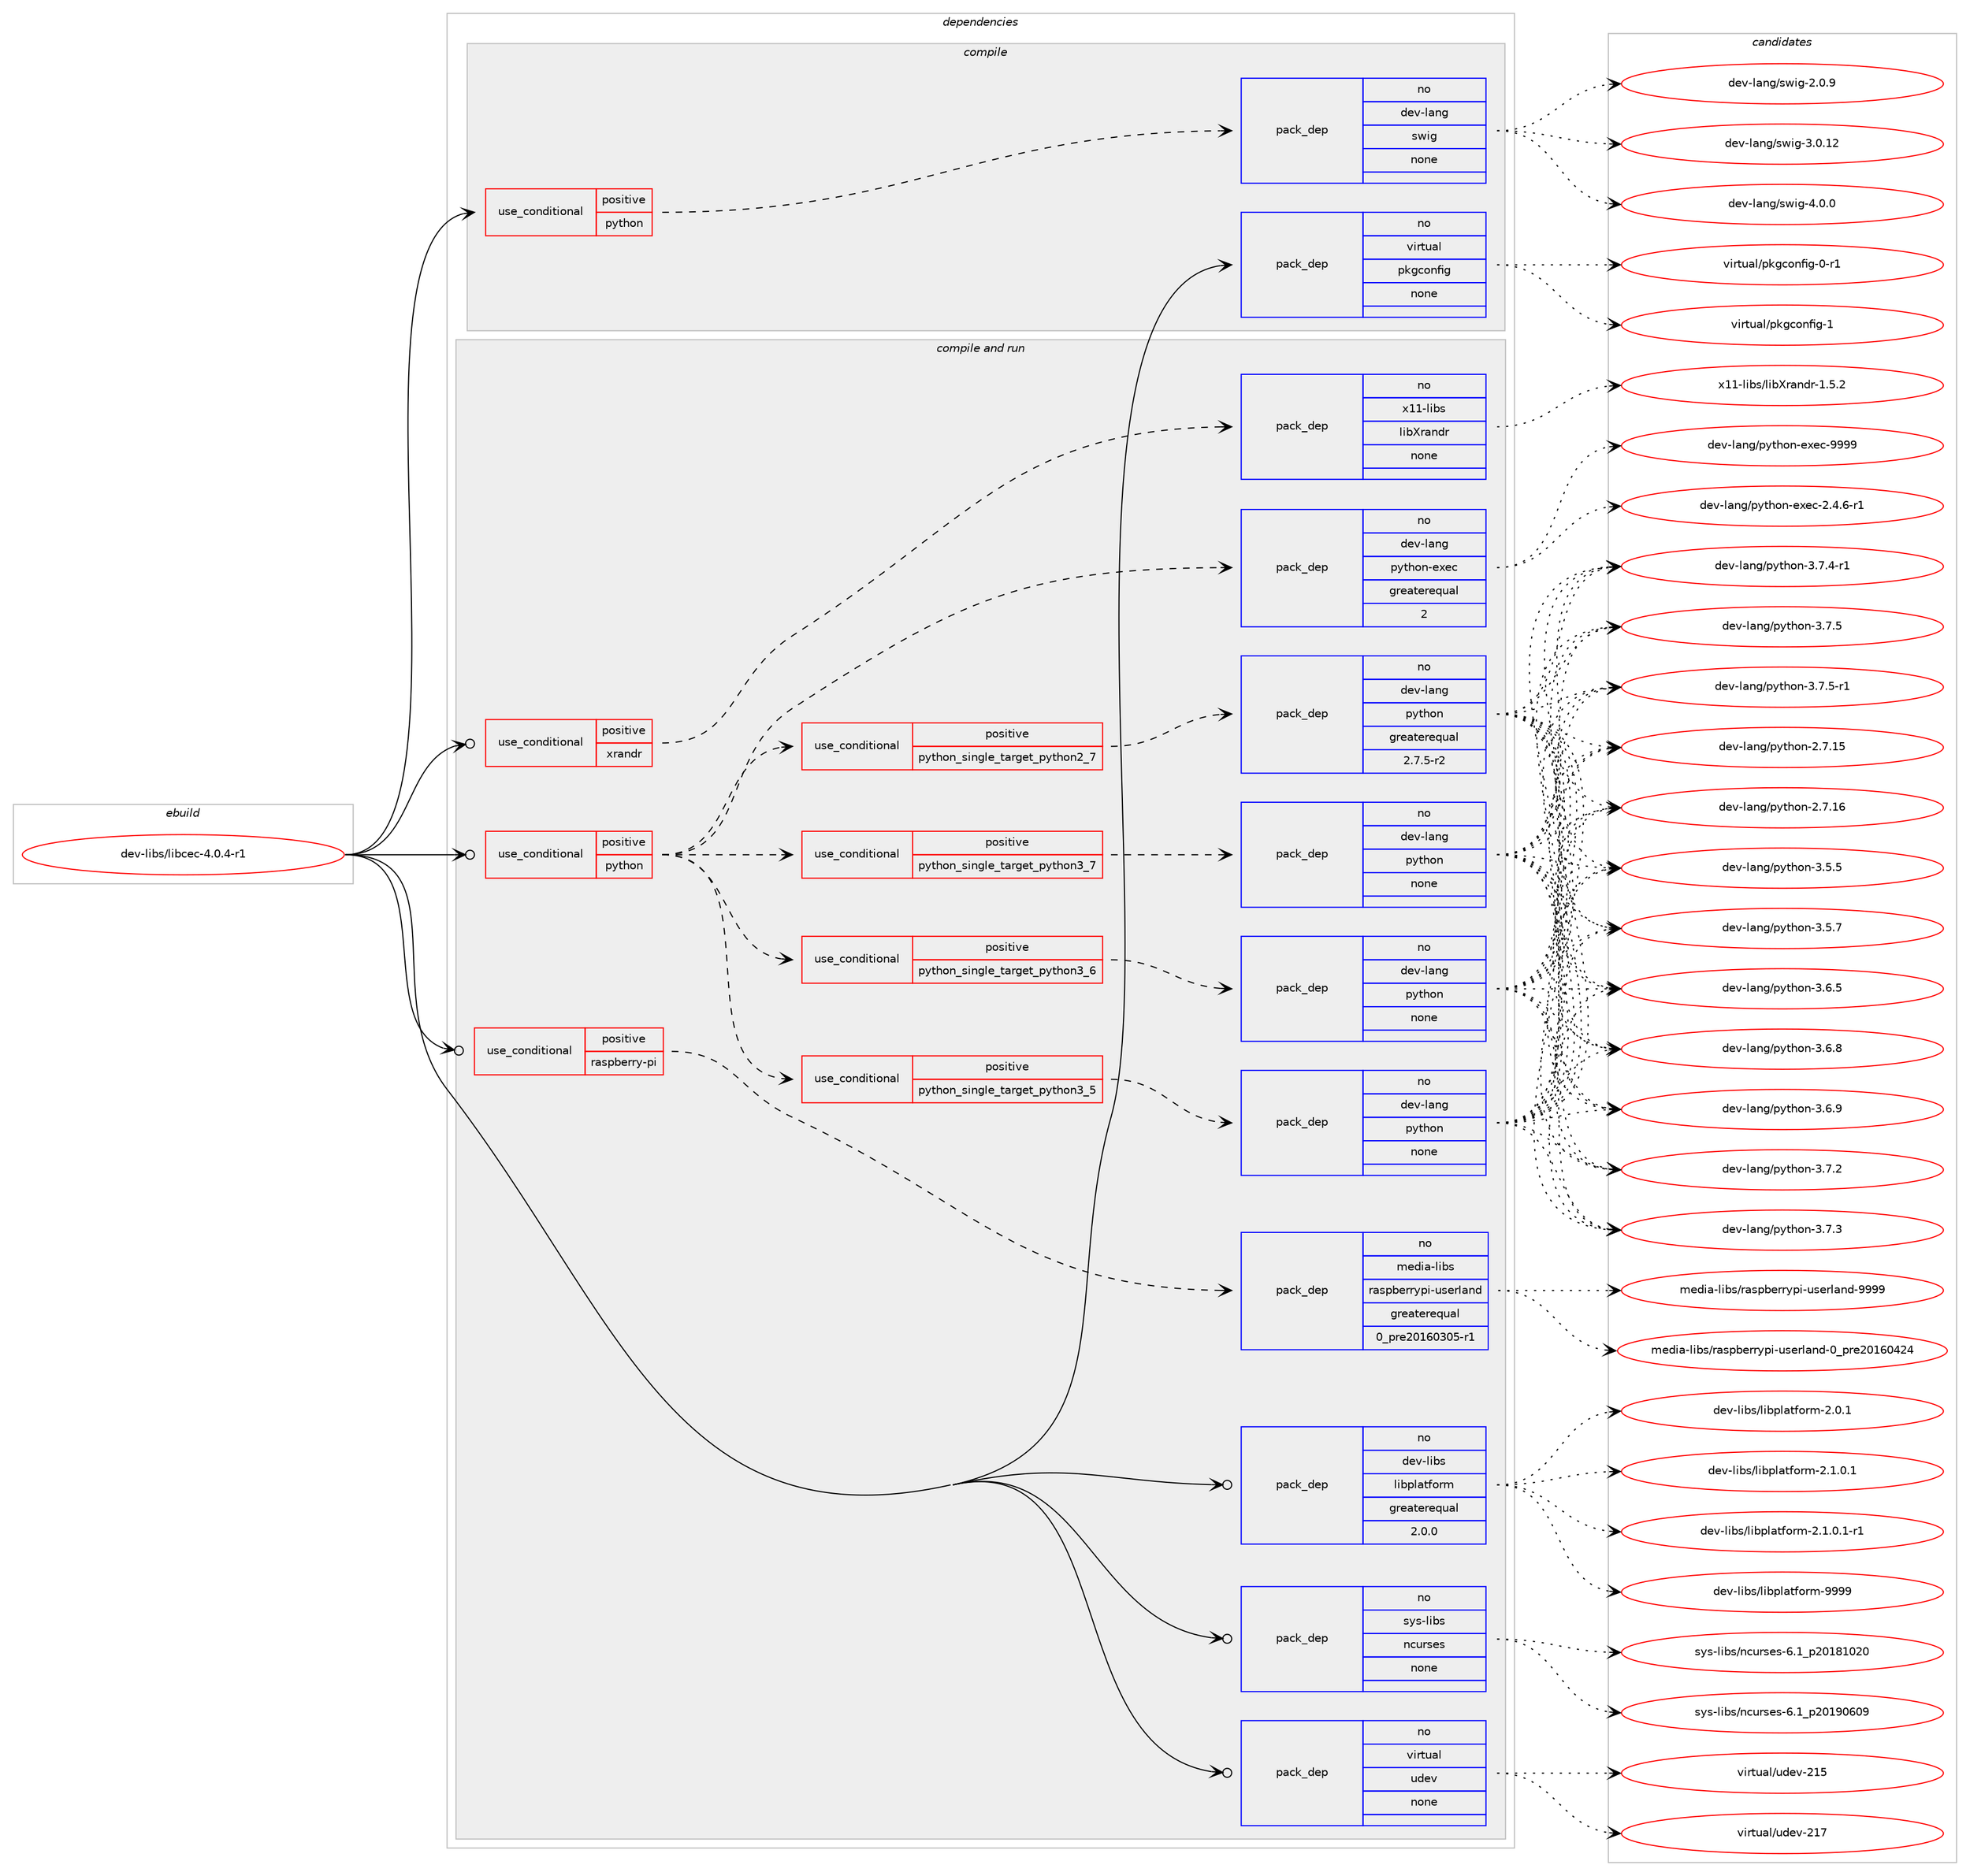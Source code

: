 digraph prolog {

# *************
# Graph options
# *************

newrank=true;
concentrate=true;
compound=true;
graph [rankdir=LR,fontname=Helvetica,fontsize=10,ranksep=1.5];#, ranksep=2.5, nodesep=0.2];
edge  [arrowhead=vee];
node  [fontname=Helvetica,fontsize=10];

# **********
# The ebuild
# **********

subgraph cluster_leftcol {
color=gray;
rank=same;
label=<<i>ebuild</i>>;
id [label="dev-libs/libcec-4.0.4-r1", color=red, width=4, href="../dev-libs/libcec-4.0.4-r1.svg"];
}

# ****************
# The dependencies
# ****************

subgraph cluster_midcol {
color=gray;
label=<<i>dependencies</i>>;
subgraph cluster_compile {
fillcolor="#eeeeee";
style=filled;
label=<<i>compile</i>>;
subgraph cond131603 {
dependency564969 [label=<<TABLE BORDER="0" CELLBORDER="1" CELLSPACING="0" CELLPADDING="4"><TR><TD ROWSPAN="3" CELLPADDING="10">use_conditional</TD></TR><TR><TD>positive</TD></TR><TR><TD>python</TD></TR></TABLE>>, shape=none, color=red];
subgraph pack421925 {
dependency564970 [label=<<TABLE BORDER="0" CELLBORDER="1" CELLSPACING="0" CELLPADDING="4" WIDTH="220"><TR><TD ROWSPAN="6" CELLPADDING="30">pack_dep</TD></TR><TR><TD WIDTH="110">no</TD></TR><TR><TD>dev-lang</TD></TR><TR><TD>swig</TD></TR><TR><TD>none</TD></TR><TR><TD></TD></TR></TABLE>>, shape=none, color=blue];
}
dependency564969:e -> dependency564970:w [weight=20,style="dashed",arrowhead="vee"];
}
id:e -> dependency564969:w [weight=20,style="solid",arrowhead="vee"];
subgraph pack421926 {
dependency564971 [label=<<TABLE BORDER="0" CELLBORDER="1" CELLSPACING="0" CELLPADDING="4" WIDTH="220"><TR><TD ROWSPAN="6" CELLPADDING="30">pack_dep</TD></TR><TR><TD WIDTH="110">no</TD></TR><TR><TD>virtual</TD></TR><TR><TD>pkgconfig</TD></TR><TR><TD>none</TD></TR><TR><TD></TD></TR></TABLE>>, shape=none, color=blue];
}
id:e -> dependency564971:w [weight=20,style="solid",arrowhead="vee"];
}
subgraph cluster_compileandrun {
fillcolor="#eeeeee";
style=filled;
label=<<i>compile and run</i>>;
subgraph cond131604 {
dependency564972 [label=<<TABLE BORDER="0" CELLBORDER="1" CELLSPACING="0" CELLPADDING="4"><TR><TD ROWSPAN="3" CELLPADDING="10">use_conditional</TD></TR><TR><TD>positive</TD></TR><TR><TD>python</TD></TR></TABLE>>, shape=none, color=red];
subgraph cond131605 {
dependency564973 [label=<<TABLE BORDER="0" CELLBORDER="1" CELLSPACING="0" CELLPADDING="4"><TR><TD ROWSPAN="3" CELLPADDING="10">use_conditional</TD></TR><TR><TD>positive</TD></TR><TR><TD>python_single_target_python2_7</TD></TR></TABLE>>, shape=none, color=red];
subgraph pack421927 {
dependency564974 [label=<<TABLE BORDER="0" CELLBORDER="1" CELLSPACING="0" CELLPADDING="4" WIDTH="220"><TR><TD ROWSPAN="6" CELLPADDING="30">pack_dep</TD></TR><TR><TD WIDTH="110">no</TD></TR><TR><TD>dev-lang</TD></TR><TR><TD>python</TD></TR><TR><TD>greaterequal</TD></TR><TR><TD>2.7.5-r2</TD></TR></TABLE>>, shape=none, color=blue];
}
dependency564973:e -> dependency564974:w [weight=20,style="dashed",arrowhead="vee"];
}
dependency564972:e -> dependency564973:w [weight=20,style="dashed",arrowhead="vee"];
subgraph cond131606 {
dependency564975 [label=<<TABLE BORDER="0" CELLBORDER="1" CELLSPACING="0" CELLPADDING="4"><TR><TD ROWSPAN="3" CELLPADDING="10">use_conditional</TD></TR><TR><TD>positive</TD></TR><TR><TD>python_single_target_python3_5</TD></TR></TABLE>>, shape=none, color=red];
subgraph pack421928 {
dependency564976 [label=<<TABLE BORDER="0" CELLBORDER="1" CELLSPACING="0" CELLPADDING="4" WIDTH="220"><TR><TD ROWSPAN="6" CELLPADDING="30">pack_dep</TD></TR><TR><TD WIDTH="110">no</TD></TR><TR><TD>dev-lang</TD></TR><TR><TD>python</TD></TR><TR><TD>none</TD></TR><TR><TD></TD></TR></TABLE>>, shape=none, color=blue];
}
dependency564975:e -> dependency564976:w [weight=20,style="dashed",arrowhead="vee"];
}
dependency564972:e -> dependency564975:w [weight=20,style="dashed",arrowhead="vee"];
subgraph cond131607 {
dependency564977 [label=<<TABLE BORDER="0" CELLBORDER="1" CELLSPACING="0" CELLPADDING="4"><TR><TD ROWSPAN="3" CELLPADDING="10">use_conditional</TD></TR><TR><TD>positive</TD></TR><TR><TD>python_single_target_python3_6</TD></TR></TABLE>>, shape=none, color=red];
subgraph pack421929 {
dependency564978 [label=<<TABLE BORDER="0" CELLBORDER="1" CELLSPACING="0" CELLPADDING="4" WIDTH="220"><TR><TD ROWSPAN="6" CELLPADDING="30">pack_dep</TD></TR><TR><TD WIDTH="110">no</TD></TR><TR><TD>dev-lang</TD></TR><TR><TD>python</TD></TR><TR><TD>none</TD></TR><TR><TD></TD></TR></TABLE>>, shape=none, color=blue];
}
dependency564977:e -> dependency564978:w [weight=20,style="dashed",arrowhead="vee"];
}
dependency564972:e -> dependency564977:w [weight=20,style="dashed",arrowhead="vee"];
subgraph cond131608 {
dependency564979 [label=<<TABLE BORDER="0" CELLBORDER="1" CELLSPACING="0" CELLPADDING="4"><TR><TD ROWSPAN="3" CELLPADDING="10">use_conditional</TD></TR><TR><TD>positive</TD></TR><TR><TD>python_single_target_python3_7</TD></TR></TABLE>>, shape=none, color=red];
subgraph pack421930 {
dependency564980 [label=<<TABLE BORDER="0" CELLBORDER="1" CELLSPACING="0" CELLPADDING="4" WIDTH="220"><TR><TD ROWSPAN="6" CELLPADDING="30">pack_dep</TD></TR><TR><TD WIDTH="110">no</TD></TR><TR><TD>dev-lang</TD></TR><TR><TD>python</TD></TR><TR><TD>none</TD></TR><TR><TD></TD></TR></TABLE>>, shape=none, color=blue];
}
dependency564979:e -> dependency564980:w [weight=20,style="dashed",arrowhead="vee"];
}
dependency564972:e -> dependency564979:w [weight=20,style="dashed",arrowhead="vee"];
subgraph pack421931 {
dependency564981 [label=<<TABLE BORDER="0" CELLBORDER="1" CELLSPACING="0" CELLPADDING="4" WIDTH="220"><TR><TD ROWSPAN="6" CELLPADDING="30">pack_dep</TD></TR><TR><TD WIDTH="110">no</TD></TR><TR><TD>dev-lang</TD></TR><TR><TD>python-exec</TD></TR><TR><TD>greaterequal</TD></TR><TR><TD>2</TD></TR></TABLE>>, shape=none, color=blue];
}
dependency564972:e -> dependency564981:w [weight=20,style="dashed",arrowhead="vee"];
}
id:e -> dependency564972:w [weight=20,style="solid",arrowhead="odotvee"];
subgraph cond131609 {
dependency564982 [label=<<TABLE BORDER="0" CELLBORDER="1" CELLSPACING="0" CELLPADDING="4"><TR><TD ROWSPAN="3" CELLPADDING="10">use_conditional</TD></TR><TR><TD>positive</TD></TR><TR><TD>raspberry-pi</TD></TR></TABLE>>, shape=none, color=red];
subgraph pack421932 {
dependency564983 [label=<<TABLE BORDER="0" CELLBORDER="1" CELLSPACING="0" CELLPADDING="4" WIDTH="220"><TR><TD ROWSPAN="6" CELLPADDING="30">pack_dep</TD></TR><TR><TD WIDTH="110">no</TD></TR><TR><TD>media-libs</TD></TR><TR><TD>raspberrypi-userland</TD></TR><TR><TD>greaterequal</TD></TR><TR><TD>0_pre20160305-r1</TD></TR></TABLE>>, shape=none, color=blue];
}
dependency564982:e -> dependency564983:w [weight=20,style="dashed",arrowhead="vee"];
}
id:e -> dependency564982:w [weight=20,style="solid",arrowhead="odotvee"];
subgraph cond131610 {
dependency564984 [label=<<TABLE BORDER="0" CELLBORDER="1" CELLSPACING="0" CELLPADDING="4"><TR><TD ROWSPAN="3" CELLPADDING="10">use_conditional</TD></TR><TR><TD>positive</TD></TR><TR><TD>xrandr</TD></TR></TABLE>>, shape=none, color=red];
subgraph pack421933 {
dependency564985 [label=<<TABLE BORDER="0" CELLBORDER="1" CELLSPACING="0" CELLPADDING="4" WIDTH="220"><TR><TD ROWSPAN="6" CELLPADDING="30">pack_dep</TD></TR><TR><TD WIDTH="110">no</TD></TR><TR><TD>x11-libs</TD></TR><TR><TD>libXrandr</TD></TR><TR><TD>none</TD></TR><TR><TD></TD></TR></TABLE>>, shape=none, color=blue];
}
dependency564984:e -> dependency564985:w [weight=20,style="dashed",arrowhead="vee"];
}
id:e -> dependency564984:w [weight=20,style="solid",arrowhead="odotvee"];
subgraph pack421934 {
dependency564986 [label=<<TABLE BORDER="0" CELLBORDER="1" CELLSPACING="0" CELLPADDING="4" WIDTH="220"><TR><TD ROWSPAN="6" CELLPADDING="30">pack_dep</TD></TR><TR><TD WIDTH="110">no</TD></TR><TR><TD>dev-libs</TD></TR><TR><TD>libplatform</TD></TR><TR><TD>greaterequal</TD></TR><TR><TD>2.0.0</TD></TR></TABLE>>, shape=none, color=blue];
}
id:e -> dependency564986:w [weight=20,style="solid",arrowhead="odotvee"];
subgraph pack421935 {
dependency564987 [label=<<TABLE BORDER="0" CELLBORDER="1" CELLSPACING="0" CELLPADDING="4" WIDTH="220"><TR><TD ROWSPAN="6" CELLPADDING="30">pack_dep</TD></TR><TR><TD WIDTH="110">no</TD></TR><TR><TD>sys-libs</TD></TR><TR><TD>ncurses</TD></TR><TR><TD>none</TD></TR><TR><TD></TD></TR></TABLE>>, shape=none, color=blue];
}
id:e -> dependency564987:w [weight=20,style="solid",arrowhead="odotvee"];
subgraph pack421936 {
dependency564988 [label=<<TABLE BORDER="0" CELLBORDER="1" CELLSPACING="0" CELLPADDING="4" WIDTH="220"><TR><TD ROWSPAN="6" CELLPADDING="30">pack_dep</TD></TR><TR><TD WIDTH="110">no</TD></TR><TR><TD>virtual</TD></TR><TR><TD>udev</TD></TR><TR><TD>none</TD></TR><TR><TD></TD></TR></TABLE>>, shape=none, color=blue];
}
id:e -> dependency564988:w [weight=20,style="solid",arrowhead="odotvee"];
}
subgraph cluster_run {
fillcolor="#eeeeee";
style=filled;
label=<<i>run</i>>;
}
}

# **************
# The candidates
# **************

subgraph cluster_choices {
rank=same;
color=gray;
label=<<i>candidates</i>>;

subgraph choice421925 {
color=black;
nodesep=1;
choice100101118451089711010347115119105103455046484657 [label="dev-lang/swig-2.0.9", color=red, width=4,href="../dev-lang/swig-2.0.9.svg"];
choice10010111845108971101034711511910510345514648464950 [label="dev-lang/swig-3.0.12", color=red, width=4,href="../dev-lang/swig-3.0.12.svg"];
choice100101118451089711010347115119105103455246484648 [label="dev-lang/swig-4.0.0", color=red, width=4,href="../dev-lang/swig-4.0.0.svg"];
dependency564970:e -> choice100101118451089711010347115119105103455046484657:w [style=dotted,weight="100"];
dependency564970:e -> choice10010111845108971101034711511910510345514648464950:w [style=dotted,weight="100"];
dependency564970:e -> choice100101118451089711010347115119105103455246484648:w [style=dotted,weight="100"];
}
subgraph choice421926 {
color=black;
nodesep=1;
choice11810511411611797108471121071039911111010210510345484511449 [label="virtual/pkgconfig-0-r1", color=red, width=4,href="../virtual/pkgconfig-0-r1.svg"];
choice1181051141161179710847112107103991111101021051034549 [label="virtual/pkgconfig-1", color=red, width=4,href="../virtual/pkgconfig-1.svg"];
dependency564971:e -> choice11810511411611797108471121071039911111010210510345484511449:w [style=dotted,weight="100"];
dependency564971:e -> choice1181051141161179710847112107103991111101021051034549:w [style=dotted,weight="100"];
}
subgraph choice421927 {
color=black;
nodesep=1;
choice10010111845108971101034711212111610411111045504655464953 [label="dev-lang/python-2.7.15", color=red, width=4,href="../dev-lang/python-2.7.15.svg"];
choice10010111845108971101034711212111610411111045504655464954 [label="dev-lang/python-2.7.16", color=red, width=4,href="../dev-lang/python-2.7.16.svg"];
choice100101118451089711010347112121116104111110455146534653 [label="dev-lang/python-3.5.5", color=red, width=4,href="../dev-lang/python-3.5.5.svg"];
choice100101118451089711010347112121116104111110455146534655 [label="dev-lang/python-3.5.7", color=red, width=4,href="../dev-lang/python-3.5.7.svg"];
choice100101118451089711010347112121116104111110455146544653 [label="dev-lang/python-3.6.5", color=red, width=4,href="../dev-lang/python-3.6.5.svg"];
choice100101118451089711010347112121116104111110455146544656 [label="dev-lang/python-3.6.8", color=red, width=4,href="../dev-lang/python-3.6.8.svg"];
choice100101118451089711010347112121116104111110455146544657 [label="dev-lang/python-3.6.9", color=red, width=4,href="../dev-lang/python-3.6.9.svg"];
choice100101118451089711010347112121116104111110455146554650 [label="dev-lang/python-3.7.2", color=red, width=4,href="../dev-lang/python-3.7.2.svg"];
choice100101118451089711010347112121116104111110455146554651 [label="dev-lang/python-3.7.3", color=red, width=4,href="../dev-lang/python-3.7.3.svg"];
choice1001011184510897110103471121211161041111104551465546524511449 [label="dev-lang/python-3.7.4-r1", color=red, width=4,href="../dev-lang/python-3.7.4-r1.svg"];
choice100101118451089711010347112121116104111110455146554653 [label="dev-lang/python-3.7.5", color=red, width=4,href="../dev-lang/python-3.7.5.svg"];
choice1001011184510897110103471121211161041111104551465546534511449 [label="dev-lang/python-3.7.5-r1", color=red, width=4,href="../dev-lang/python-3.7.5-r1.svg"];
dependency564974:e -> choice10010111845108971101034711212111610411111045504655464953:w [style=dotted,weight="100"];
dependency564974:e -> choice10010111845108971101034711212111610411111045504655464954:w [style=dotted,weight="100"];
dependency564974:e -> choice100101118451089711010347112121116104111110455146534653:w [style=dotted,weight="100"];
dependency564974:e -> choice100101118451089711010347112121116104111110455146534655:w [style=dotted,weight="100"];
dependency564974:e -> choice100101118451089711010347112121116104111110455146544653:w [style=dotted,weight="100"];
dependency564974:e -> choice100101118451089711010347112121116104111110455146544656:w [style=dotted,weight="100"];
dependency564974:e -> choice100101118451089711010347112121116104111110455146544657:w [style=dotted,weight="100"];
dependency564974:e -> choice100101118451089711010347112121116104111110455146554650:w [style=dotted,weight="100"];
dependency564974:e -> choice100101118451089711010347112121116104111110455146554651:w [style=dotted,weight="100"];
dependency564974:e -> choice1001011184510897110103471121211161041111104551465546524511449:w [style=dotted,weight="100"];
dependency564974:e -> choice100101118451089711010347112121116104111110455146554653:w [style=dotted,weight="100"];
dependency564974:e -> choice1001011184510897110103471121211161041111104551465546534511449:w [style=dotted,weight="100"];
}
subgraph choice421928 {
color=black;
nodesep=1;
choice10010111845108971101034711212111610411111045504655464953 [label="dev-lang/python-2.7.15", color=red, width=4,href="../dev-lang/python-2.7.15.svg"];
choice10010111845108971101034711212111610411111045504655464954 [label="dev-lang/python-2.7.16", color=red, width=4,href="../dev-lang/python-2.7.16.svg"];
choice100101118451089711010347112121116104111110455146534653 [label="dev-lang/python-3.5.5", color=red, width=4,href="../dev-lang/python-3.5.5.svg"];
choice100101118451089711010347112121116104111110455146534655 [label="dev-lang/python-3.5.7", color=red, width=4,href="../dev-lang/python-3.5.7.svg"];
choice100101118451089711010347112121116104111110455146544653 [label="dev-lang/python-3.6.5", color=red, width=4,href="../dev-lang/python-3.6.5.svg"];
choice100101118451089711010347112121116104111110455146544656 [label="dev-lang/python-3.6.8", color=red, width=4,href="../dev-lang/python-3.6.8.svg"];
choice100101118451089711010347112121116104111110455146544657 [label="dev-lang/python-3.6.9", color=red, width=4,href="../dev-lang/python-3.6.9.svg"];
choice100101118451089711010347112121116104111110455146554650 [label="dev-lang/python-3.7.2", color=red, width=4,href="../dev-lang/python-3.7.2.svg"];
choice100101118451089711010347112121116104111110455146554651 [label="dev-lang/python-3.7.3", color=red, width=4,href="../dev-lang/python-3.7.3.svg"];
choice1001011184510897110103471121211161041111104551465546524511449 [label="dev-lang/python-3.7.4-r1", color=red, width=4,href="../dev-lang/python-3.7.4-r1.svg"];
choice100101118451089711010347112121116104111110455146554653 [label="dev-lang/python-3.7.5", color=red, width=4,href="../dev-lang/python-3.7.5.svg"];
choice1001011184510897110103471121211161041111104551465546534511449 [label="dev-lang/python-3.7.5-r1", color=red, width=4,href="../dev-lang/python-3.7.5-r1.svg"];
dependency564976:e -> choice10010111845108971101034711212111610411111045504655464953:w [style=dotted,weight="100"];
dependency564976:e -> choice10010111845108971101034711212111610411111045504655464954:w [style=dotted,weight="100"];
dependency564976:e -> choice100101118451089711010347112121116104111110455146534653:w [style=dotted,weight="100"];
dependency564976:e -> choice100101118451089711010347112121116104111110455146534655:w [style=dotted,weight="100"];
dependency564976:e -> choice100101118451089711010347112121116104111110455146544653:w [style=dotted,weight="100"];
dependency564976:e -> choice100101118451089711010347112121116104111110455146544656:w [style=dotted,weight="100"];
dependency564976:e -> choice100101118451089711010347112121116104111110455146544657:w [style=dotted,weight="100"];
dependency564976:e -> choice100101118451089711010347112121116104111110455146554650:w [style=dotted,weight="100"];
dependency564976:e -> choice100101118451089711010347112121116104111110455146554651:w [style=dotted,weight="100"];
dependency564976:e -> choice1001011184510897110103471121211161041111104551465546524511449:w [style=dotted,weight="100"];
dependency564976:e -> choice100101118451089711010347112121116104111110455146554653:w [style=dotted,weight="100"];
dependency564976:e -> choice1001011184510897110103471121211161041111104551465546534511449:w [style=dotted,weight="100"];
}
subgraph choice421929 {
color=black;
nodesep=1;
choice10010111845108971101034711212111610411111045504655464953 [label="dev-lang/python-2.7.15", color=red, width=4,href="../dev-lang/python-2.7.15.svg"];
choice10010111845108971101034711212111610411111045504655464954 [label="dev-lang/python-2.7.16", color=red, width=4,href="../dev-lang/python-2.7.16.svg"];
choice100101118451089711010347112121116104111110455146534653 [label="dev-lang/python-3.5.5", color=red, width=4,href="../dev-lang/python-3.5.5.svg"];
choice100101118451089711010347112121116104111110455146534655 [label="dev-lang/python-3.5.7", color=red, width=4,href="../dev-lang/python-3.5.7.svg"];
choice100101118451089711010347112121116104111110455146544653 [label="dev-lang/python-3.6.5", color=red, width=4,href="../dev-lang/python-3.6.5.svg"];
choice100101118451089711010347112121116104111110455146544656 [label="dev-lang/python-3.6.8", color=red, width=4,href="../dev-lang/python-3.6.8.svg"];
choice100101118451089711010347112121116104111110455146544657 [label="dev-lang/python-3.6.9", color=red, width=4,href="../dev-lang/python-3.6.9.svg"];
choice100101118451089711010347112121116104111110455146554650 [label="dev-lang/python-3.7.2", color=red, width=4,href="../dev-lang/python-3.7.2.svg"];
choice100101118451089711010347112121116104111110455146554651 [label="dev-lang/python-3.7.3", color=red, width=4,href="../dev-lang/python-3.7.3.svg"];
choice1001011184510897110103471121211161041111104551465546524511449 [label="dev-lang/python-3.7.4-r1", color=red, width=4,href="../dev-lang/python-3.7.4-r1.svg"];
choice100101118451089711010347112121116104111110455146554653 [label="dev-lang/python-3.7.5", color=red, width=4,href="../dev-lang/python-3.7.5.svg"];
choice1001011184510897110103471121211161041111104551465546534511449 [label="dev-lang/python-3.7.5-r1", color=red, width=4,href="../dev-lang/python-3.7.5-r1.svg"];
dependency564978:e -> choice10010111845108971101034711212111610411111045504655464953:w [style=dotted,weight="100"];
dependency564978:e -> choice10010111845108971101034711212111610411111045504655464954:w [style=dotted,weight="100"];
dependency564978:e -> choice100101118451089711010347112121116104111110455146534653:w [style=dotted,weight="100"];
dependency564978:e -> choice100101118451089711010347112121116104111110455146534655:w [style=dotted,weight="100"];
dependency564978:e -> choice100101118451089711010347112121116104111110455146544653:w [style=dotted,weight="100"];
dependency564978:e -> choice100101118451089711010347112121116104111110455146544656:w [style=dotted,weight="100"];
dependency564978:e -> choice100101118451089711010347112121116104111110455146544657:w [style=dotted,weight="100"];
dependency564978:e -> choice100101118451089711010347112121116104111110455146554650:w [style=dotted,weight="100"];
dependency564978:e -> choice100101118451089711010347112121116104111110455146554651:w [style=dotted,weight="100"];
dependency564978:e -> choice1001011184510897110103471121211161041111104551465546524511449:w [style=dotted,weight="100"];
dependency564978:e -> choice100101118451089711010347112121116104111110455146554653:w [style=dotted,weight="100"];
dependency564978:e -> choice1001011184510897110103471121211161041111104551465546534511449:w [style=dotted,weight="100"];
}
subgraph choice421930 {
color=black;
nodesep=1;
choice10010111845108971101034711212111610411111045504655464953 [label="dev-lang/python-2.7.15", color=red, width=4,href="../dev-lang/python-2.7.15.svg"];
choice10010111845108971101034711212111610411111045504655464954 [label="dev-lang/python-2.7.16", color=red, width=4,href="../dev-lang/python-2.7.16.svg"];
choice100101118451089711010347112121116104111110455146534653 [label="dev-lang/python-3.5.5", color=red, width=4,href="../dev-lang/python-3.5.5.svg"];
choice100101118451089711010347112121116104111110455146534655 [label="dev-lang/python-3.5.7", color=red, width=4,href="../dev-lang/python-3.5.7.svg"];
choice100101118451089711010347112121116104111110455146544653 [label="dev-lang/python-3.6.5", color=red, width=4,href="../dev-lang/python-3.6.5.svg"];
choice100101118451089711010347112121116104111110455146544656 [label="dev-lang/python-3.6.8", color=red, width=4,href="../dev-lang/python-3.6.8.svg"];
choice100101118451089711010347112121116104111110455146544657 [label="dev-lang/python-3.6.9", color=red, width=4,href="../dev-lang/python-3.6.9.svg"];
choice100101118451089711010347112121116104111110455146554650 [label="dev-lang/python-3.7.2", color=red, width=4,href="../dev-lang/python-3.7.2.svg"];
choice100101118451089711010347112121116104111110455146554651 [label="dev-lang/python-3.7.3", color=red, width=4,href="../dev-lang/python-3.7.3.svg"];
choice1001011184510897110103471121211161041111104551465546524511449 [label="dev-lang/python-3.7.4-r1", color=red, width=4,href="../dev-lang/python-3.7.4-r1.svg"];
choice100101118451089711010347112121116104111110455146554653 [label="dev-lang/python-3.7.5", color=red, width=4,href="../dev-lang/python-3.7.5.svg"];
choice1001011184510897110103471121211161041111104551465546534511449 [label="dev-lang/python-3.7.5-r1", color=red, width=4,href="../dev-lang/python-3.7.5-r1.svg"];
dependency564980:e -> choice10010111845108971101034711212111610411111045504655464953:w [style=dotted,weight="100"];
dependency564980:e -> choice10010111845108971101034711212111610411111045504655464954:w [style=dotted,weight="100"];
dependency564980:e -> choice100101118451089711010347112121116104111110455146534653:w [style=dotted,weight="100"];
dependency564980:e -> choice100101118451089711010347112121116104111110455146534655:w [style=dotted,weight="100"];
dependency564980:e -> choice100101118451089711010347112121116104111110455146544653:w [style=dotted,weight="100"];
dependency564980:e -> choice100101118451089711010347112121116104111110455146544656:w [style=dotted,weight="100"];
dependency564980:e -> choice100101118451089711010347112121116104111110455146544657:w [style=dotted,weight="100"];
dependency564980:e -> choice100101118451089711010347112121116104111110455146554650:w [style=dotted,weight="100"];
dependency564980:e -> choice100101118451089711010347112121116104111110455146554651:w [style=dotted,weight="100"];
dependency564980:e -> choice1001011184510897110103471121211161041111104551465546524511449:w [style=dotted,weight="100"];
dependency564980:e -> choice100101118451089711010347112121116104111110455146554653:w [style=dotted,weight="100"];
dependency564980:e -> choice1001011184510897110103471121211161041111104551465546534511449:w [style=dotted,weight="100"];
}
subgraph choice421931 {
color=black;
nodesep=1;
choice10010111845108971101034711212111610411111045101120101994550465246544511449 [label="dev-lang/python-exec-2.4.6-r1", color=red, width=4,href="../dev-lang/python-exec-2.4.6-r1.svg"];
choice10010111845108971101034711212111610411111045101120101994557575757 [label="dev-lang/python-exec-9999", color=red, width=4,href="../dev-lang/python-exec-9999.svg"];
dependency564981:e -> choice10010111845108971101034711212111610411111045101120101994550465246544511449:w [style=dotted,weight="100"];
dependency564981:e -> choice10010111845108971101034711212111610411111045101120101994557575757:w [style=dotted,weight="100"];
}
subgraph choice421932 {
color=black;
nodesep=1;
choice10910110010597451081059811547114971151129810111411412111210545117115101114108971101004548951121141015048495448525052 [label="media-libs/raspberrypi-userland-0_pre20160424", color=red, width=4,href="../media-libs/raspberrypi-userland-0_pre20160424.svg"];
choice10910110010597451081059811547114971151129810111411412111210545117115101114108971101004557575757 [label="media-libs/raspberrypi-userland-9999", color=red, width=4,href="../media-libs/raspberrypi-userland-9999.svg"];
dependency564983:e -> choice10910110010597451081059811547114971151129810111411412111210545117115101114108971101004548951121141015048495448525052:w [style=dotted,weight="100"];
dependency564983:e -> choice10910110010597451081059811547114971151129810111411412111210545117115101114108971101004557575757:w [style=dotted,weight="100"];
}
subgraph choice421933 {
color=black;
nodesep=1;
choice1204949451081059811547108105988811497110100114454946534650 [label="x11-libs/libXrandr-1.5.2", color=red, width=4,href="../x11-libs/libXrandr-1.5.2.svg"];
dependency564985:e -> choice1204949451081059811547108105988811497110100114454946534650:w [style=dotted,weight="100"];
}
subgraph choice421934 {
color=black;
nodesep=1;
choice1001011184510810598115471081059811210897116102111114109455046484649 [label="dev-libs/libplatform-2.0.1", color=red, width=4,href="../dev-libs/libplatform-2.0.1.svg"];
choice10010111845108105981154710810598112108971161021111141094550464946484649 [label="dev-libs/libplatform-2.1.0.1", color=red, width=4,href="../dev-libs/libplatform-2.1.0.1.svg"];
choice100101118451081059811547108105981121089711610211111410945504649464846494511449 [label="dev-libs/libplatform-2.1.0.1-r1", color=red, width=4,href="../dev-libs/libplatform-2.1.0.1-r1.svg"];
choice10010111845108105981154710810598112108971161021111141094557575757 [label="dev-libs/libplatform-9999", color=red, width=4,href="../dev-libs/libplatform-9999.svg"];
dependency564986:e -> choice1001011184510810598115471081059811210897116102111114109455046484649:w [style=dotted,weight="100"];
dependency564986:e -> choice10010111845108105981154710810598112108971161021111141094550464946484649:w [style=dotted,weight="100"];
dependency564986:e -> choice100101118451081059811547108105981121089711610211111410945504649464846494511449:w [style=dotted,weight="100"];
dependency564986:e -> choice10010111845108105981154710810598112108971161021111141094557575757:w [style=dotted,weight="100"];
}
subgraph choice421935 {
color=black;
nodesep=1;
choice1151211154510810598115471109911711411510111545544649951125048495649485048 [label="sys-libs/ncurses-6.1_p20181020", color=red, width=4,href="../sys-libs/ncurses-6.1_p20181020.svg"];
choice1151211154510810598115471109911711411510111545544649951125048495748544857 [label="sys-libs/ncurses-6.1_p20190609", color=red, width=4,href="../sys-libs/ncurses-6.1_p20190609.svg"];
dependency564987:e -> choice1151211154510810598115471109911711411510111545544649951125048495649485048:w [style=dotted,weight="100"];
dependency564987:e -> choice1151211154510810598115471109911711411510111545544649951125048495748544857:w [style=dotted,weight="100"];
}
subgraph choice421936 {
color=black;
nodesep=1;
choice118105114116117971084711710010111845504953 [label="virtual/udev-215", color=red, width=4,href="../virtual/udev-215.svg"];
choice118105114116117971084711710010111845504955 [label="virtual/udev-217", color=red, width=4,href="../virtual/udev-217.svg"];
dependency564988:e -> choice118105114116117971084711710010111845504953:w [style=dotted,weight="100"];
dependency564988:e -> choice118105114116117971084711710010111845504955:w [style=dotted,weight="100"];
}
}

}
